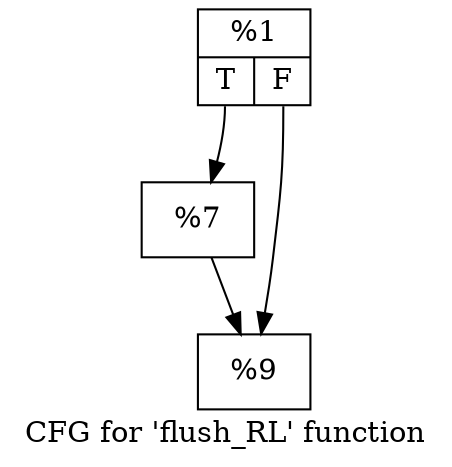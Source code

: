 digraph "CFG for 'flush_RL' function" {
	label="CFG for 'flush_RL' function";

	Node0x1a57520 [shape=record,label="{%1|{<s0>T|<s1>F}}"];
	Node0x1a57520:s0 -> Node0x1a57810;
	Node0x1a57520:s1 -> Node0x1a57860;
	Node0x1a57810 [shape=record,label="{%7}"];
	Node0x1a57810 -> Node0x1a57860;
	Node0x1a57860 [shape=record,label="{%9}"];
}
